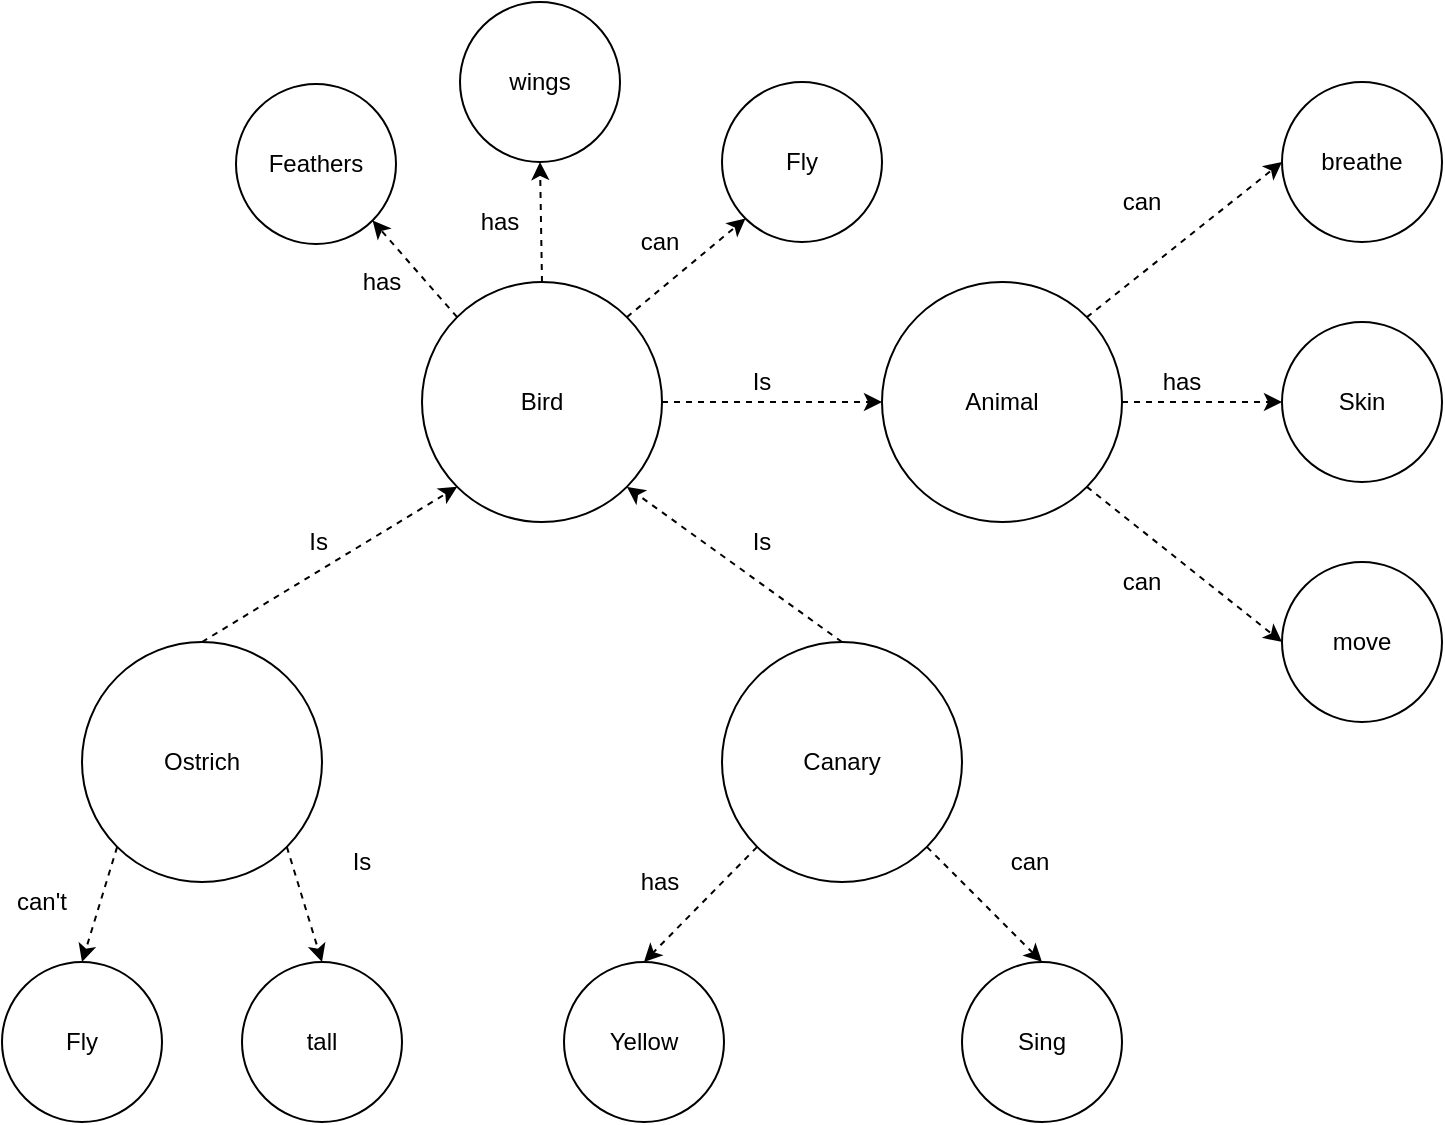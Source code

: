 <mxfile version="14.1.8" type="device"><diagram id="gYKbFONYDpZvy074Wr0_" name="Page-1"><mxGraphModel dx="1205" dy="696" grid="1" gridSize="10" guides="1" tooltips="1" connect="1" arrows="1" fold="1" page="1" pageScale="1" pageWidth="827" pageHeight="1169" math="0" shadow="0"><root><mxCell id="0"/><mxCell id="1" parent="0"/><mxCell id="HPUJJxH5MnxlxGQDNZmY-1" value="Animal" style="ellipse;whiteSpace=wrap;html=1;" vertex="1" parent="1"><mxGeometry x="498" y="180" width="120" height="120" as="geometry"/></mxCell><mxCell id="HPUJJxH5MnxlxGQDNZmY-2" value="breathe" style="ellipse;whiteSpace=wrap;html=1;" vertex="1" parent="1"><mxGeometry x="698" y="80" width="80" height="80" as="geometry"/></mxCell><mxCell id="HPUJJxH5MnxlxGQDNZmY-3" value="Skin" style="ellipse;whiteSpace=wrap;html=1;" vertex="1" parent="1"><mxGeometry x="698" y="200" width="80" height="80" as="geometry"/></mxCell><mxCell id="HPUJJxH5MnxlxGQDNZmY-4" value="move" style="ellipse;whiteSpace=wrap;html=1;" vertex="1" parent="1"><mxGeometry x="698" y="320" width="80" height="80" as="geometry"/></mxCell><mxCell id="HPUJJxH5MnxlxGQDNZmY-6" value="" style="endArrow=classic;dashed=1;html=1;endFill=1;exitX=1;exitY=0;exitDx=0;exitDy=0;entryX=0;entryY=0.5;entryDx=0;entryDy=0;" edge="1" parent="1" source="HPUJJxH5MnxlxGQDNZmY-1" target="HPUJJxH5MnxlxGQDNZmY-2"><mxGeometry width="50" height="50" relative="1" as="geometry"><mxPoint x="528" y="330" as="sourcePoint"/><mxPoint x="578" y="280" as="targetPoint"/></mxGeometry></mxCell><mxCell id="HPUJJxH5MnxlxGQDNZmY-7" value="" style="endArrow=classic;dashed=1;html=1;endFill=1;entryX=0;entryY=0.5;entryDx=0;entryDy=0;exitX=1;exitY=0.5;exitDx=0;exitDy=0;" edge="1" parent="1" source="HPUJJxH5MnxlxGQDNZmY-1" target="HPUJJxH5MnxlxGQDNZmY-3"><mxGeometry width="50" height="50" relative="1" as="geometry"><mxPoint x="528" y="330" as="sourcePoint"/><mxPoint x="578" y="280" as="targetPoint"/></mxGeometry></mxCell><mxCell id="HPUJJxH5MnxlxGQDNZmY-8" value="" style="endArrow=classic;dashed=1;html=1;endFill=1;entryX=0;entryY=0.5;entryDx=0;entryDy=0;exitX=1;exitY=1;exitDx=0;exitDy=0;" edge="1" parent="1" source="HPUJJxH5MnxlxGQDNZmY-1" target="HPUJJxH5MnxlxGQDNZmY-4"><mxGeometry width="50" height="50" relative="1" as="geometry"><mxPoint x="528" y="330" as="sourcePoint"/><mxPoint x="578" y="280" as="targetPoint"/></mxGeometry></mxCell><mxCell id="HPUJJxH5MnxlxGQDNZmY-9" value="can" style="text;html=1;strokeColor=none;fillColor=none;align=center;verticalAlign=middle;whiteSpace=wrap;rounded=0;" vertex="1" parent="1"><mxGeometry x="608" y="130" width="40" height="20" as="geometry"/></mxCell><mxCell id="HPUJJxH5MnxlxGQDNZmY-11" value="has" style="text;html=1;strokeColor=none;fillColor=none;align=center;verticalAlign=middle;whiteSpace=wrap;rounded=0;" vertex="1" parent="1"><mxGeometry x="628" y="220" width="40" height="20" as="geometry"/></mxCell><mxCell id="HPUJJxH5MnxlxGQDNZmY-12" value="can" style="text;html=1;strokeColor=none;fillColor=none;align=center;verticalAlign=middle;whiteSpace=wrap;rounded=0;" vertex="1" parent="1"><mxGeometry x="608" y="320" width="40" height="20" as="geometry"/></mxCell><mxCell id="HPUJJxH5MnxlxGQDNZmY-13" value="Bird" style="ellipse;whiteSpace=wrap;html=1;" vertex="1" parent="1"><mxGeometry x="268" y="180" width="120" height="120" as="geometry"/></mxCell><mxCell id="HPUJJxH5MnxlxGQDNZmY-14" value="" style="endArrow=classic;dashed=1;html=1;endFill=1;exitX=1;exitY=0.5;exitDx=0;exitDy=0;entryX=0;entryY=0.5;entryDx=0;entryDy=0;" edge="1" parent="1" source="HPUJJxH5MnxlxGQDNZmY-13" target="HPUJJxH5MnxlxGQDNZmY-1"><mxGeometry width="50" height="50" relative="1" as="geometry"><mxPoint x="528" y="330" as="sourcePoint"/><mxPoint x="578" y="280" as="targetPoint"/></mxGeometry></mxCell><mxCell id="HPUJJxH5MnxlxGQDNZmY-15" value="Is" style="text;html=1;strokeColor=none;fillColor=none;align=center;verticalAlign=middle;whiteSpace=wrap;rounded=0;" vertex="1" parent="1"><mxGeometry x="418" y="220" width="40" height="20" as="geometry"/></mxCell><mxCell id="HPUJJxH5MnxlxGQDNZmY-17" value="Feathers" style="ellipse;whiteSpace=wrap;html=1;" vertex="1" parent="1"><mxGeometry x="175" y="81" width="80" height="80" as="geometry"/></mxCell><mxCell id="HPUJJxH5MnxlxGQDNZmY-18" value="wings" style="ellipse;whiteSpace=wrap;html=1;" vertex="1" parent="1"><mxGeometry x="287" y="40" width="80" height="80" as="geometry"/></mxCell><mxCell id="HPUJJxH5MnxlxGQDNZmY-19" value="Fly" style="ellipse;whiteSpace=wrap;html=1;" vertex="1" parent="1"><mxGeometry x="418" y="80" width="80" height="80" as="geometry"/></mxCell><mxCell id="HPUJJxH5MnxlxGQDNZmY-20" value="" style="endArrow=classic;dashed=1;html=1;endFill=1;exitX=1;exitY=0;exitDx=0;exitDy=0;entryX=0;entryY=1;entryDx=0;entryDy=0;" edge="1" parent="1" source="HPUJJxH5MnxlxGQDNZmY-13" target="HPUJJxH5MnxlxGQDNZmY-19"><mxGeometry width="50" height="50" relative="1" as="geometry"><mxPoint x="528" y="330" as="sourcePoint"/><mxPoint x="578" y="280" as="targetPoint"/></mxGeometry></mxCell><mxCell id="HPUJJxH5MnxlxGQDNZmY-21" value="" style="endArrow=classic;dashed=1;html=1;endFill=1;exitX=0.5;exitY=0;exitDx=0;exitDy=0;entryX=0.5;entryY=1;entryDx=0;entryDy=0;" edge="1" parent="1" source="HPUJJxH5MnxlxGQDNZmY-13" target="HPUJJxH5MnxlxGQDNZmY-18"><mxGeometry width="50" height="50" relative="1" as="geometry"><mxPoint x="528" y="330" as="sourcePoint"/><mxPoint x="578" y="280" as="targetPoint"/></mxGeometry></mxCell><mxCell id="HPUJJxH5MnxlxGQDNZmY-22" value="" style="endArrow=classic;dashed=1;html=1;endFill=1;entryX=1;entryY=1;entryDx=0;entryDy=0;exitX=0;exitY=0;exitDx=0;exitDy=0;" edge="1" parent="1" source="HPUJJxH5MnxlxGQDNZmY-13" target="HPUJJxH5MnxlxGQDNZmY-17"><mxGeometry width="50" height="50" relative="1" as="geometry"><mxPoint x="528" y="330" as="sourcePoint"/><mxPoint x="578" y="280" as="targetPoint"/></mxGeometry></mxCell><mxCell id="HPUJJxH5MnxlxGQDNZmY-23" value="can" style="text;html=1;strokeColor=none;fillColor=none;align=center;verticalAlign=middle;whiteSpace=wrap;rounded=0;" vertex="1" parent="1"><mxGeometry x="367" y="150" width="40" height="20" as="geometry"/></mxCell><mxCell id="HPUJJxH5MnxlxGQDNZmY-24" value="has" style="text;html=1;strokeColor=none;fillColor=none;align=center;verticalAlign=middle;whiteSpace=wrap;rounded=0;" vertex="1" parent="1"><mxGeometry x="287" y="140" width="40" height="20" as="geometry"/></mxCell><mxCell id="HPUJJxH5MnxlxGQDNZmY-25" value="has" style="text;html=1;strokeColor=none;fillColor=none;align=center;verticalAlign=middle;whiteSpace=wrap;rounded=0;" vertex="1" parent="1"><mxGeometry x="228" y="170" width="40" height="20" as="geometry"/></mxCell><mxCell id="HPUJJxH5MnxlxGQDNZmY-26" value="Canary" style="ellipse;whiteSpace=wrap;html=1;" vertex="1" parent="1"><mxGeometry x="418" y="360" width="120" height="120" as="geometry"/></mxCell><mxCell id="HPUJJxH5MnxlxGQDNZmY-27" value="Ostrich" style="ellipse;whiteSpace=wrap;html=1;" vertex="1" parent="1"><mxGeometry x="98" y="360" width="120" height="120" as="geometry"/></mxCell><mxCell id="HPUJJxH5MnxlxGQDNZmY-30" value="Is" style="text;html=1;strokeColor=none;fillColor=none;align=center;verticalAlign=middle;whiteSpace=wrap;rounded=0;" vertex="1" parent="1"><mxGeometry x="418" y="300" width="40" height="20" as="geometry"/></mxCell><mxCell id="HPUJJxH5MnxlxGQDNZmY-31" value="Is&amp;nbsp;" style="text;html=1;strokeColor=none;fillColor=none;align=center;verticalAlign=middle;whiteSpace=wrap;rounded=0;" vertex="1" parent="1"><mxGeometry x="198" y="300" width="40" height="20" as="geometry"/></mxCell><mxCell id="HPUJJxH5MnxlxGQDNZmY-32" value="" style="endArrow=classic;dashed=1;html=1;endFill=1;entryX=1;entryY=1;entryDx=0;entryDy=0;exitX=0.5;exitY=0;exitDx=0;exitDy=0;" edge="1" parent="1" source="HPUJJxH5MnxlxGQDNZmY-26" target="HPUJJxH5MnxlxGQDNZmY-13"><mxGeometry width="50" height="50" relative="1" as="geometry"><mxPoint x="528" y="430" as="sourcePoint"/><mxPoint x="578" y="380" as="targetPoint"/></mxGeometry></mxCell><mxCell id="HPUJJxH5MnxlxGQDNZmY-33" value="" style="endArrow=classic;dashed=1;html=1;endFill=1;entryX=0;entryY=1;entryDx=0;entryDy=0;exitX=0.5;exitY=0;exitDx=0;exitDy=0;" edge="1" parent="1" source="HPUJJxH5MnxlxGQDNZmY-27" target="HPUJJxH5MnxlxGQDNZmY-13"><mxGeometry width="50" height="50" relative="1" as="geometry"><mxPoint x="528" y="430" as="sourcePoint"/><mxPoint x="578" y="380" as="targetPoint"/></mxGeometry></mxCell><mxCell id="HPUJJxH5MnxlxGQDNZmY-34" value="Sing" style="ellipse;whiteSpace=wrap;html=1;" vertex="1" parent="1"><mxGeometry x="538" y="520" width="80" height="80" as="geometry"/></mxCell><mxCell id="HPUJJxH5MnxlxGQDNZmY-35" value="Yellow" style="ellipse;whiteSpace=wrap;html=1;" vertex="1" parent="1"><mxGeometry x="339" y="520" width="80" height="80" as="geometry"/></mxCell><mxCell id="HPUJJxH5MnxlxGQDNZmY-36" value="" style="endArrow=classic;dashed=1;html=1;endFill=1;entryX=0.5;entryY=0;entryDx=0;entryDy=0;exitX=1;exitY=1;exitDx=0;exitDy=0;" edge="1" parent="1" source="HPUJJxH5MnxlxGQDNZmY-26" target="HPUJJxH5MnxlxGQDNZmY-34"><mxGeometry width="50" height="50" relative="1" as="geometry"><mxPoint x="528" y="430" as="sourcePoint"/><mxPoint x="578" y="380" as="targetPoint"/></mxGeometry></mxCell><mxCell id="HPUJJxH5MnxlxGQDNZmY-37" value="" style="endArrow=classic;dashed=1;html=1;endFill=1;entryX=0.5;entryY=0;entryDx=0;entryDy=0;exitX=0;exitY=1;exitDx=0;exitDy=0;" edge="1" parent="1" source="HPUJJxH5MnxlxGQDNZmY-26" target="HPUJJxH5MnxlxGQDNZmY-35"><mxGeometry width="50" height="50" relative="1" as="geometry"><mxPoint x="530.426" y="472.426" as="sourcePoint"/><mxPoint x="588" y="530" as="targetPoint"/></mxGeometry></mxCell><mxCell id="HPUJJxH5MnxlxGQDNZmY-39" value="tall" style="ellipse;whiteSpace=wrap;html=1;" vertex="1" parent="1"><mxGeometry x="178" y="520" width="80" height="80" as="geometry"/></mxCell><mxCell id="HPUJJxH5MnxlxGQDNZmY-40" value="Fly" style="ellipse;whiteSpace=wrap;html=1;" vertex="1" parent="1"><mxGeometry x="58" y="520" width="80" height="80" as="geometry"/></mxCell><mxCell id="HPUJJxH5MnxlxGQDNZmY-41" value="" style="endArrow=classic;dashed=1;html=1;endFill=1;exitX=1;exitY=1;exitDx=0;exitDy=0;entryX=0.5;entryY=0;entryDx=0;entryDy=0;" edge="1" parent="1" source="HPUJJxH5MnxlxGQDNZmY-27" target="HPUJJxH5MnxlxGQDNZmY-39"><mxGeometry width="50" height="50" relative="1" as="geometry"><mxPoint x="328" y="380" as="sourcePoint"/><mxPoint x="378" y="330" as="targetPoint"/></mxGeometry></mxCell><mxCell id="HPUJJxH5MnxlxGQDNZmY-42" value="" style="endArrow=classic;dashed=1;html=1;endFill=1;exitX=0;exitY=1;exitDx=0;exitDy=0;entryX=0.5;entryY=0;entryDx=0;entryDy=0;" edge="1" parent="1" source="HPUJJxH5MnxlxGQDNZmY-27" target="HPUJJxH5MnxlxGQDNZmY-40"><mxGeometry width="50" height="50" relative="1" as="geometry"><mxPoint x="210.426" y="472.426" as="sourcePoint"/><mxPoint x="228" y="530" as="targetPoint"/></mxGeometry></mxCell><mxCell id="HPUJJxH5MnxlxGQDNZmY-43" value="can't" style="text;html=1;strokeColor=none;fillColor=none;align=center;verticalAlign=middle;whiteSpace=wrap;rounded=0;" vertex="1" parent="1"><mxGeometry x="58" y="480" width="40" height="20" as="geometry"/></mxCell><mxCell id="HPUJJxH5MnxlxGQDNZmY-44" value="Is" style="text;html=1;strokeColor=none;fillColor=none;align=center;verticalAlign=middle;whiteSpace=wrap;rounded=0;" vertex="1" parent="1"><mxGeometry x="218" y="460" width="40" height="20" as="geometry"/></mxCell><mxCell id="HPUJJxH5MnxlxGQDNZmY-45" value="has" style="text;html=1;strokeColor=none;fillColor=none;align=center;verticalAlign=middle;whiteSpace=wrap;rounded=0;" vertex="1" parent="1"><mxGeometry x="367" y="470" width="40" height="20" as="geometry"/></mxCell><mxCell id="HPUJJxH5MnxlxGQDNZmY-46" value="can" style="text;html=1;strokeColor=none;fillColor=none;align=center;verticalAlign=middle;whiteSpace=wrap;rounded=0;" vertex="1" parent="1"><mxGeometry x="551.5" y="460" width="40" height="20" as="geometry"/></mxCell></root></mxGraphModel></diagram></mxfile>